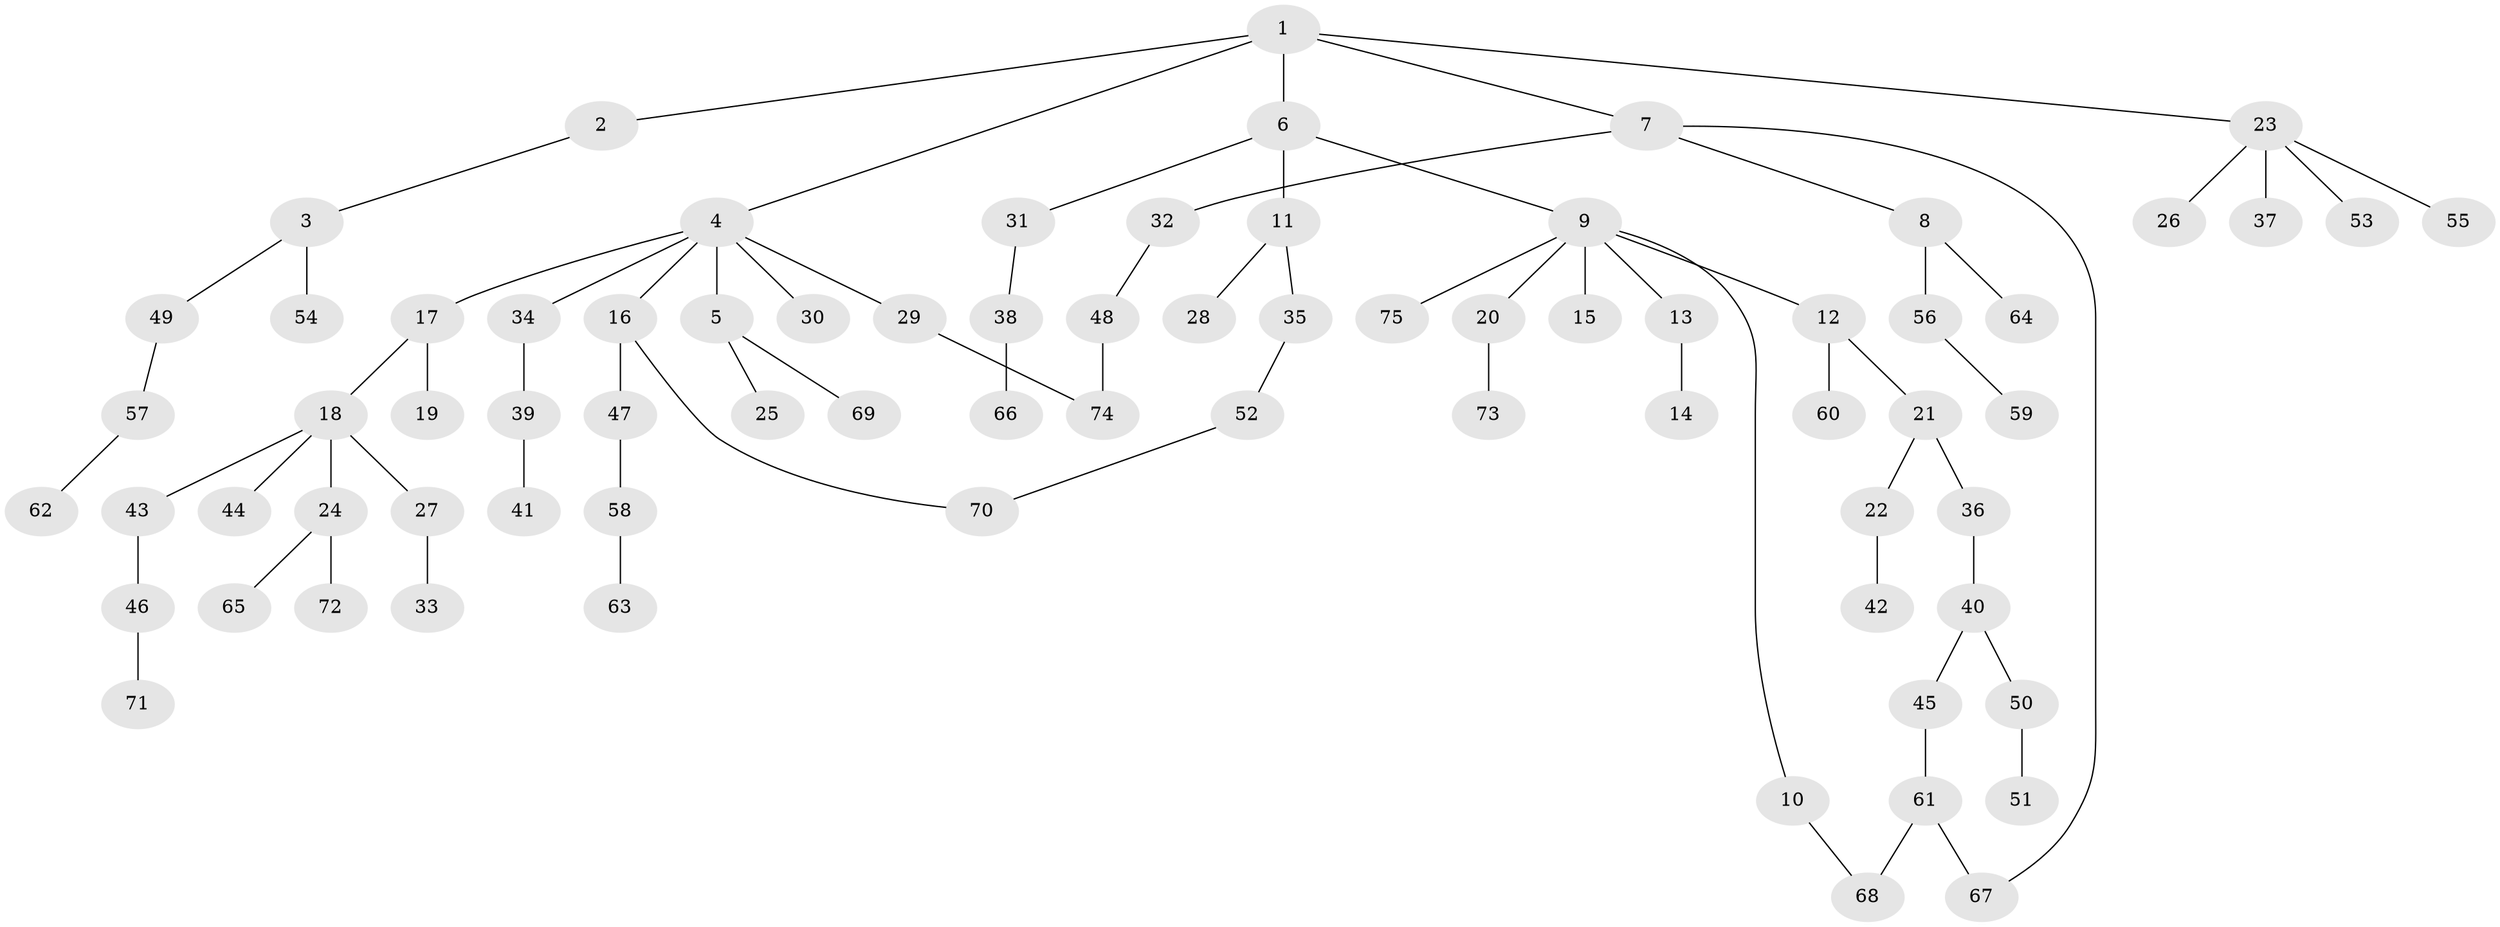 // coarse degree distribution, {7: 0.043478260869565216, 3: 0.21739130434782608, 1: 0.391304347826087, 2: 0.2608695652173913, 5: 0.043478260869565216, 4: 0.043478260869565216}
// Generated by graph-tools (version 1.1) at 2025/36/03/04/25 23:36:13]
// undirected, 75 vertices, 78 edges
graph export_dot {
  node [color=gray90,style=filled];
  1;
  2;
  3;
  4;
  5;
  6;
  7;
  8;
  9;
  10;
  11;
  12;
  13;
  14;
  15;
  16;
  17;
  18;
  19;
  20;
  21;
  22;
  23;
  24;
  25;
  26;
  27;
  28;
  29;
  30;
  31;
  32;
  33;
  34;
  35;
  36;
  37;
  38;
  39;
  40;
  41;
  42;
  43;
  44;
  45;
  46;
  47;
  48;
  49;
  50;
  51;
  52;
  53;
  54;
  55;
  56;
  57;
  58;
  59;
  60;
  61;
  62;
  63;
  64;
  65;
  66;
  67;
  68;
  69;
  70;
  71;
  72;
  73;
  74;
  75;
  1 -- 2;
  1 -- 4;
  1 -- 6;
  1 -- 7;
  1 -- 23;
  2 -- 3;
  3 -- 49;
  3 -- 54;
  4 -- 5;
  4 -- 16;
  4 -- 17;
  4 -- 29;
  4 -- 30;
  4 -- 34;
  5 -- 25;
  5 -- 69;
  6 -- 9;
  6 -- 11;
  6 -- 31;
  7 -- 8;
  7 -- 32;
  7 -- 67;
  8 -- 56;
  8 -- 64;
  9 -- 10;
  9 -- 12;
  9 -- 13;
  9 -- 15;
  9 -- 20;
  9 -- 75;
  10 -- 68;
  11 -- 28;
  11 -- 35;
  12 -- 21;
  12 -- 60;
  13 -- 14;
  16 -- 47;
  16 -- 70;
  17 -- 18;
  17 -- 19;
  18 -- 24;
  18 -- 27;
  18 -- 43;
  18 -- 44;
  20 -- 73;
  21 -- 22;
  21 -- 36;
  22 -- 42;
  23 -- 26;
  23 -- 37;
  23 -- 53;
  23 -- 55;
  24 -- 65;
  24 -- 72;
  27 -- 33;
  29 -- 74;
  31 -- 38;
  32 -- 48;
  34 -- 39;
  35 -- 52;
  36 -- 40;
  38 -- 66;
  39 -- 41;
  40 -- 45;
  40 -- 50;
  43 -- 46;
  45 -- 61;
  46 -- 71;
  47 -- 58;
  48 -- 74;
  49 -- 57;
  50 -- 51;
  52 -- 70;
  56 -- 59;
  57 -- 62;
  58 -- 63;
  61 -- 67;
  61 -- 68;
}
